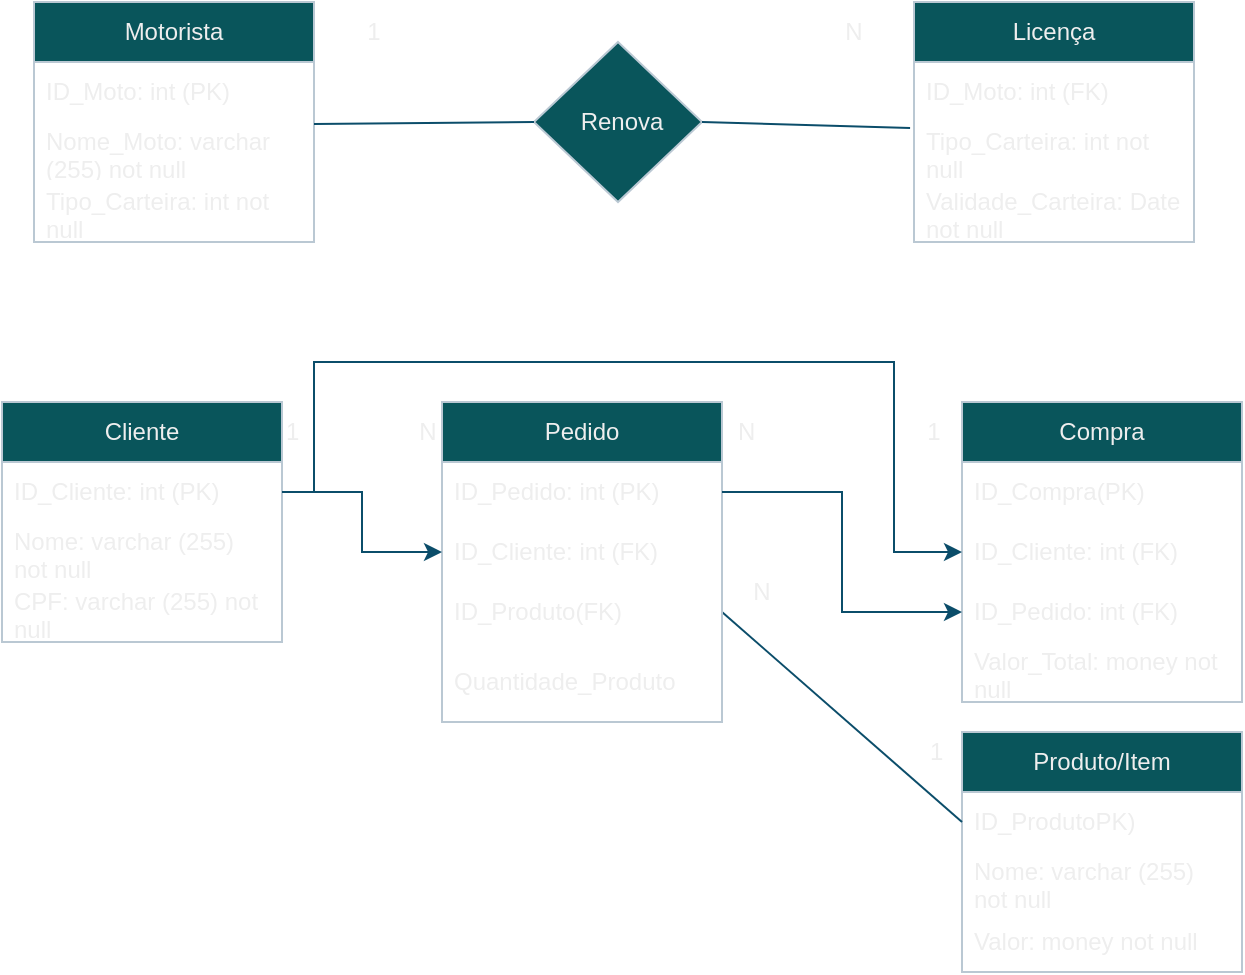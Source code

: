 <mxfile version="21.3.2" type="device">
  <diagram id="dQt0agwAe-GMJVenwY8x" name="Página-1">
    <mxGraphModel dx="1434" dy="756" grid="1" gridSize="10" guides="1" tooltips="1" connect="1" arrows="1" fold="1" page="1" pageScale="1" pageWidth="827" pageHeight="1169" math="0" shadow="0">
      <root>
        <mxCell id="0" />
        <mxCell id="1" parent="0" />
        <mxCell id="Wces-amCk2Uc2cXMd7f4-1" value="Motorista" style="swimlane;fontStyle=0;childLayout=stackLayout;horizontal=1;startSize=30;horizontalStack=0;resizeParent=1;resizeParentMax=0;resizeLast=0;collapsible=1;marginBottom=0;whiteSpace=wrap;html=1;labelBackgroundColor=none;fillColor=#09555B;strokeColor=#BAC8D3;fontColor=#EEEEEE;" parent="1" vertex="1">
          <mxGeometry x="120" y="160" width="140" height="120" as="geometry" />
        </mxCell>
        <mxCell id="Wces-amCk2Uc2cXMd7f4-2" value="ID_Moto: int (PK)" style="text;strokeColor=none;fillColor=none;align=left;verticalAlign=middle;spacingLeft=4;spacingRight=4;overflow=hidden;points=[[0,0.5],[1,0.5]];portConstraint=eastwest;rotatable=0;whiteSpace=wrap;html=1;labelBackgroundColor=none;fontColor=#EEEEEE;" parent="Wces-amCk2Uc2cXMd7f4-1" vertex="1">
          <mxGeometry y="30" width="140" height="30" as="geometry" />
        </mxCell>
        <mxCell id="Wces-amCk2Uc2cXMd7f4-3" value="Nome_Moto: varchar (255) not null" style="text;strokeColor=none;fillColor=none;align=left;verticalAlign=middle;spacingLeft=4;spacingRight=4;overflow=hidden;points=[[0,0.5],[1,0.5]];portConstraint=eastwest;rotatable=0;whiteSpace=wrap;html=1;labelBackgroundColor=none;fontColor=#EEEEEE;" parent="Wces-amCk2Uc2cXMd7f4-1" vertex="1">
          <mxGeometry y="60" width="140" height="30" as="geometry" />
        </mxCell>
        <mxCell id="Wces-amCk2Uc2cXMd7f4-4" value="Tipo_Carteira: int not null" style="text;strokeColor=none;fillColor=none;align=left;verticalAlign=middle;spacingLeft=4;spacingRight=4;overflow=hidden;points=[[0,0.5],[1,0.5]];portConstraint=eastwest;rotatable=0;whiteSpace=wrap;html=1;labelBackgroundColor=none;fontColor=#EEEEEE;" parent="Wces-amCk2Uc2cXMd7f4-1" vertex="1">
          <mxGeometry y="90" width="140" height="30" as="geometry" />
        </mxCell>
        <mxCell id="Wces-amCk2Uc2cXMd7f4-5" value="Licença" style="swimlane;fontStyle=0;childLayout=stackLayout;horizontal=1;startSize=30;horizontalStack=0;resizeParent=1;resizeParentMax=0;resizeLast=0;collapsible=1;marginBottom=0;whiteSpace=wrap;html=1;labelBackgroundColor=none;fillColor=#09555B;strokeColor=#BAC8D3;fontColor=#EEEEEE;" parent="1" vertex="1">
          <mxGeometry x="560" y="160" width="140" height="120" as="geometry" />
        </mxCell>
        <mxCell id="Wces-amCk2Uc2cXMd7f4-6" value="ID_Moto: int (FK)" style="text;strokeColor=none;fillColor=none;align=left;verticalAlign=middle;spacingLeft=4;spacingRight=4;overflow=hidden;points=[[0,0.5],[1,0.5]];portConstraint=eastwest;rotatable=0;whiteSpace=wrap;html=1;labelBackgroundColor=none;fontColor=#EEEEEE;" parent="Wces-amCk2Uc2cXMd7f4-5" vertex="1">
          <mxGeometry y="30" width="140" height="30" as="geometry" />
        </mxCell>
        <mxCell id="Wces-amCk2Uc2cXMd7f4-7" value="Tipo_Carteira: int not null" style="text;strokeColor=none;fillColor=none;align=left;verticalAlign=middle;spacingLeft=4;spacingRight=4;overflow=hidden;points=[[0,0.5],[1,0.5]];portConstraint=eastwest;rotatable=0;whiteSpace=wrap;html=1;labelBackgroundColor=none;fontColor=#EEEEEE;" parent="Wces-amCk2Uc2cXMd7f4-5" vertex="1">
          <mxGeometry y="60" width="140" height="30" as="geometry" />
        </mxCell>
        <mxCell id="Wces-amCk2Uc2cXMd7f4-8" value="Validade_Carteira: Date not null" style="text;strokeColor=none;fillColor=none;align=left;verticalAlign=middle;spacingLeft=4;spacingRight=4;overflow=hidden;points=[[0,0.5],[1,0.5]];portConstraint=eastwest;rotatable=0;whiteSpace=wrap;html=1;labelBackgroundColor=none;fontColor=#EEEEEE;" parent="Wces-amCk2Uc2cXMd7f4-5" vertex="1">
          <mxGeometry y="90" width="140" height="30" as="geometry" />
        </mxCell>
        <mxCell id="Wces-amCk2Uc2cXMd7f4-9" value="" style="rhombus;whiteSpace=wrap;html=1;labelBackgroundColor=none;fillColor=#09555B;strokeColor=#BAC8D3;fontColor=#EEEEEE;" parent="1" vertex="1">
          <mxGeometry x="370" y="180" width="84" height="80" as="geometry" />
        </mxCell>
        <mxCell id="Wces-amCk2Uc2cXMd7f4-10" value="" style="endArrow=none;html=1;rounded=0;exitX=1;exitY=0.033;exitDx=0;exitDy=0;exitPerimeter=0;labelBackgroundColor=none;strokeColor=#0B4D6A;fontColor=default;" parent="1" source="Wces-amCk2Uc2cXMd7f4-3" edge="1">
          <mxGeometry width="50" height="50" relative="1" as="geometry">
            <mxPoint x="300" y="290" as="sourcePoint" />
            <mxPoint x="370" y="220" as="targetPoint" />
            <Array as="points">
              <mxPoint x="260" y="220" />
            </Array>
          </mxGeometry>
        </mxCell>
        <mxCell id="Wces-amCk2Uc2cXMd7f4-11" value="" style="endArrow=none;html=1;rounded=0;entryX=-0.014;entryY=0.1;entryDx=0;entryDy=0;entryPerimeter=0;exitX=1;exitY=0.5;exitDx=0;exitDy=0;labelBackgroundColor=none;strokeColor=#0B4D6A;fontColor=default;" parent="1" source="Wces-amCk2Uc2cXMd7f4-9" target="Wces-amCk2Uc2cXMd7f4-7" edge="1">
          <mxGeometry width="50" height="50" relative="1" as="geometry">
            <mxPoint x="390" y="290" as="sourcePoint" />
            <mxPoint x="440" y="240" as="targetPoint" />
          </mxGeometry>
        </mxCell>
        <mxCell id="Wces-amCk2Uc2cXMd7f4-12" value="Renova&lt;br&gt;" style="text;html=1;strokeColor=none;fillColor=none;align=center;verticalAlign=middle;whiteSpace=wrap;rounded=0;labelBackgroundColor=none;fontColor=#EEEEEE;" parent="1" vertex="1">
          <mxGeometry x="384" y="165" width="60" height="110" as="geometry" />
        </mxCell>
        <mxCell id="Wces-amCk2Uc2cXMd7f4-13" value="1" style="text;html=1;strokeColor=none;fillColor=none;align=center;verticalAlign=middle;whiteSpace=wrap;rounded=0;labelBackgroundColor=none;fontColor=#EEEEEE;" parent="1" vertex="1">
          <mxGeometry x="260" y="160" width="60" height="30" as="geometry" />
        </mxCell>
        <mxCell id="Wces-amCk2Uc2cXMd7f4-14" value="N" style="text;html=1;strokeColor=none;fillColor=none;align=center;verticalAlign=middle;whiteSpace=wrap;rounded=0;labelBackgroundColor=none;fontColor=#EEEEEE;" parent="1" vertex="1">
          <mxGeometry x="500" y="160" width="60" height="30" as="geometry" />
        </mxCell>
        <mxCell id="Wces-amCk2Uc2cXMd7f4-16" value="Cliente" style="swimlane;fontStyle=0;childLayout=stackLayout;horizontal=1;startSize=30;horizontalStack=0;resizeParent=1;resizeParentMax=0;resizeLast=0;collapsible=1;marginBottom=0;whiteSpace=wrap;html=1;labelBackgroundColor=none;fillColor=#09555B;strokeColor=#BAC8D3;fontColor=#EEEEEE;" parent="1" vertex="1">
          <mxGeometry x="104" y="360" width="140" height="120" as="geometry" />
        </mxCell>
        <mxCell id="Wces-amCk2Uc2cXMd7f4-17" value="ID_Cliente: int (PK)" style="text;strokeColor=none;fillColor=none;align=left;verticalAlign=middle;spacingLeft=4;spacingRight=4;overflow=hidden;points=[[0,0.5],[1,0.5]];portConstraint=eastwest;rotatable=0;whiteSpace=wrap;html=1;labelBackgroundColor=none;fontColor=#EEEEEE;" parent="Wces-amCk2Uc2cXMd7f4-16" vertex="1">
          <mxGeometry y="30" width="140" height="30" as="geometry" />
        </mxCell>
        <mxCell id="Wces-amCk2Uc2cXMd7f4-18" value="Nome: varchar (255) not null" style="text;strokeColor=none;fillColor=none;align=left;verticalAlign=middle;spacingLeft=4;spacingRight=4;overflow=hidden;points=[[0,0.5],[1,0.5]];portConstraint=eastwest;rotatable=0;whiteSpace=wrap;html=1;labelBackgroundColor=none;fontColor=#EEEEEE;" parent="Wces-amCk2Uc2cXMd7f4-16" vertex="1">
          <mxGeometry y="60" width="140" height="30" as="geometry" />
        </mxCell>
        <mxCell id="Wces-amCk2Uc2cXMd7f4-19" value="CPF: varchar (255) not null&amp;nbsp;" style="text;strokeColor=none;fillColor=none;align=left;verticalAlign=middle;spacingLeft=4;spacingRight=4;overflow=hidden;points=[[0,0.5],[1,0.5]];portConstraint=eastwest;rotatable=0;whiteSpace=wrap;html=1;labelBackgroundColor=none;fontColor=#EEEEEE;" parent="Wces-amCk2Uc2cXMd7f4-16" vertex="1">
          <mxGeometry y="90" width="140" height="30" as="geometry" />
        </mxCell>
        <mxCell id="Wces-amCk2Uc2cXMd7f4-20" value="Produto/Item" style="swimlane;fontStyle=0;childLayout=stackLayout;horizontal=1;startSize=30;horizontalStack=0;resizeParent=1;resizeParentMax=0;resizeLast=0;collapsible=1;marginBottom=0;whiteSpace=wrap;html=1;labelBackgroundColor=none;fillColor=#09555B;strokeColor=#BAC8D3;fontColor=#EEEEEE;" parent="1" vertex="1">
          <mxGeometry x="584" y="525" width="140" height="120" as="geometry" />
        </mxCell>
        <mxCell id="Wces-amCk2Uc2cXMd7f4-21" value="ID_ProdutoPK)" style="text;strokeColor=none;fillColor=none;align=left;verticalAlign=middle;spacingLeft=4;spacingRight=4;overflow=hidden;points=[[0,0.5],[1,0.5]];portConstraint=eastwest;rotatable=0;whiteSpace=wrap;html=1;labelBackgroundColor=none;fontColor=#EEEEEE;" parent="Wces-amCk2Uc2cXMd7f4-20" vertex="1">
          <mxGeometry y="30" width="140" height="30" as="geometry" />
        </mxCell>
        <mxCell id="Wces-amCk2Uc2cXMd7f4-22" value="Nome: varchar (255) not null" style="text;strokeColor=none;fillColor=none;align=left;verticalAlign=middle;spacingLeft=4;spacingRight=4;overflow=hidden;points=[[0,0.5],[1,0.5]];portConstraint=eastwest;rotatable=0;whiteSpace=wrap;html=1;labelBackgroundColor=none;fontColor=#EEEEEE;" parent="Wces-amCk2Uc2cXMd7f4-20" vertex="1">
          <mxGeometry y="60" width="140" height="30" as="geometry" />
        </mxCell>
        <mxCell id="Wces-amCk2Uc2cXMd7f4-41" value="Valor: money not null" style="text;strokeColor=none;fillColor=none;align=left;verticalAlign=middle;spacingLeft=4;spacingRight=4;overflow=hidden;points=[[0,0.5],[1,0.5]];portConstraint=eastwest;rotatable=0;whiteSpace=wrap;html=1;labelBackgroundColor=none;fontColor=#EEEEEE;" parent="Wces-amCk2Uc2cXMd7f4-20" vertex="1">
          <mxGeometry y="90" width="140" height="30" as="geometry" />
        </mxCell>
        <mxCell id="Wces-amCk2Uc2cXMd7f4-26" value="" style="endArrow=none;html=1;rounded=0;entryX=0;entryY=0.5;entryDx=0;entryDy=0;exitX=1;exitY=0.5;exitDx=0;exitDy=0;labelBackgroundColor=none;strokeColor=#0B4D6A;fontColor=default;" parent="1" target="Wces-amCk2Uc2cXMd7f4-21" edge="1">
          <mxGeometry width="50" height="50" relative="1" as="geometry">
            <mxPoint x="464" y="465" as="sourcePoint" />
            <mxPoint x="514" y="580" as="targetPoint" />
            <Array as="points" />
          </mxGeometry>
        </mxCell>
        <mxCell id="Wces-amCk2Uc2cXMd7f4-30" value="Pedido" style="swimlane;fontStyle=0;childLayout=stackLayout;horizontal=1;startSize=30;horizontalStack=0;resizeParent=1;resizeParentMax=0;resizeLast=0;collapsible=1;marginBottom=0;whiteSpace=wrap;html=1;labelBackgroundColor=none;fillColor=#09555B;strokeColor=#BAC8D3;fontColor=#EEEEEE;" parent="1" vertex="1">
          <mxGeometry x="324" y="360" width="140" height="160" as="geometry" />
        </mxCell>
        <mxCell id="Wces-amCk2Uc2cXMd7f4-32" value="ID_Pedido: int (PK)" style="text;strokeColor=none;fillColor=none;align=left;verticalAlign=middle;spacingLeft=4;spacingRight=4;overflow=hidden;points=[[0,0.5],[1,0.5]];portConstraint=eastwest;rotatable=0;whiteSpace=wrap;html=1;labelBackgroundColor=none;fontColor=#EEEEEE;" parent="Wces-amCk2Uc2cXMd7f4-30" vertex="1">
          <mxGeometry y="30" width="140" height="30" as="geometry" />
        </mxCell>
        <mxCell id="Wces-amCk2Uc2cXMd7f4-31" value="ID_Cliente: int (FK)" style="text;strokeColor=none;fillColor=none;align=left;verticalAlign=middle;spacingLeft=4;spacingRight=4;overflow=hidden;points=[[0,0.5],[1,0.5]];portConstraint=eastwest;rotatable=0;whiteSpace=wrap;html=1;labelBackgroundColor=none;fontColor=#EEEEEE;" parent="Wces-amCk2Uc2cXMd7f4-30" vertex="1">
          <mxGeometry y="60" width="140" height="30" as="geometry" />
        </mxCell>
        <mxCell id="HHFJuVcdA6Da60sgqqdm-1" value="ID_Produto(FK)" style="text;strokeColor=none;fillColor=none;align=left;verticalAlign=middle;spacingLeft=4;spacingRight=4;overflow=hidden;points=[[0,0.5],[1,0.5]];portConstraint=eastwest;rotatable=0;whiteSpace=wrap;html=1;labelBackgroundColor=none;fontColor=#EEEEEE;" vertex="1" parent="Wces-amCk2Uc2cXMd7f4-30">
          <mxGeometry y="90" width="140" height="30" as="geometry" />
        </mxCell>
        <mxCell id="Wces-amCk2Uc2cXMd7f4-33" value="Quantidade_Produto" style="text;strokeColor=none;fillColor=none;align=left;verticalAlign=middle;spacingLeft=4;spacingRight=4;overflow=hidden;points=[[0,0.5],[1,0.5]];portConstraint=eastwest;rotatable=0;whiteSpace=wrap;html=1;labelBackgroundColor=none;fontColor=#EEEEEE;" parent="Wces-amCk2Uc2cXMd7f4-30" vertex="1">
          <mxGeometry y="120" width="140" height="40" as="geometry" />
        </mxCell>
        <mxCell id="Wces-amCk2Uc2cXMd7f4-35" value="1&amp;nbsp; &amp;nbsp; &amp;nbsp; &amp;nbsp; &amp;nbsp; &amp;nbsp; &amp;nbsp; &amp;nbsp; &amp;nbsp; N" style="text;html=1;strokeColor=none;fillColor=none;align=left;verticalAlign=middle;whiteSpace=wrap;rounded=0;labelBackgroundColor=none;fontColor=#EEEEEE;" parent="1" vertex="1">
          <mxGeometry x="244" y="360" width="80" height="30" as="geometry" />
        </mxCell>
        <mxCell id="Wces-amCk2Uc2cXMd7f4-36" value="N&amp;nbsp; &amp;nbsp; &amp;nbsp; &amp;nbsp; &amp;nbsp; &amp;nbsp; &amp;nbsp;" style="text;html=1;strokeColor=none;fillColor=none;align=left;verticalAlign=middle;whiteSpace=wrap;rounded=0;labelBackgroundColor=none;fontColor=#EEEEEE;" parent="1" vertex="1">
          <mxGeometry x="470" y="360" width="80" height="30" as="geometry" />
        </mxCell>
        <mxCell id="Wces-amCk2Uc2cXMd7f4-37" value="Compra" style="swimlane;fontStyle=0;childLayout=stackLayout;horizontal=1;startSize=30;horizontalStack=0;resizeParent=1;resizeParentMax=0;resizeLast=0;collapsible=1;marginBottom=0;whiteSpace=wrap;html=1;labelBackgroundColor=none;fillColor=#09555B;strokeColor=#BAC8D3;fontColor=#EEEEEE;" parent="1" vertex="1">
          <mxGeometry x="584" y="360" width="140" height="150" as="geometry" />
        </mxCell>
        <mxCell id="HHFJuVcdA6Da60sgqqdm-3" value="ID_Compra(PK)" style="text;strokeColor=none;fillColor=none;align=left;verticalAlign=middle;spacingLeft=4;spacingRight=4;overflow=hidden;points=[[0,0.5],[1,0.5]];portConstraint=eastwest;rotatable=0;whiteSpace=wrap;html=1;labelBackgroundColor=none;fontColor=#EEEEEE;" vertex="1" parent="Wces-amCk2Uc2cXMd7f4-37">
          <mxGeometry y="30" width="140" height="30" as="geometry" />
        </mxCell>
        <mxCell id="Wces-amCk2Uc2cXMd7f4-38" value="ID_Cliente: int (FK)" style="text;strokeColor=none;fillColor=none;align=left;verticalAlign=middle;spacingLeft=4;spacingRight=4;overflow=hidden;points=[[0,0.5],[1,0.5]];portConstraint=eastwest;rotatable=0;whiteSpace=wrap;html=1;labelBackgroundColor=none;fontColor=#EEEEEE;" parent="Wces-amCk2Uc2cXMd7f4-37" vertex="1">
          <mxGeometry y="60" width="140" height="30" as="geometry" />
        </mxCell>
        <mxCell id="Wces-amCk2Uc2cXMd7f4-39" value="ID_Pedido: int (FK)" style="text;strokeColor=none;fillColor=none;align=left;verticalAlign=middle;spacingLeft=4;spacingRight=4;overflow=hidden;points=[[0,0.5],[1,0.5]];portConstraint=eastwest;rotatable=0;whiteSpace=wrap;html=1;labelBackgroundColor=none;fontColor=#EEEEEE;" parent="Wces-amCk2Uc2cXMd7f4-37" vertex="1">
          <mxGeometry y="90" width="140" height="30" as="geometry" />
        </mxCell>
        <mxCell id="Wces-amCk2Uc2cXMd7f4-40" value="Valor_Total: money not null" style="text;strokeColor=none;fillColor=none;align=left;verticalAlign=middle;spacingLeft=4;spacingRight=4;overflow=hidden;points=[[0,0.5],[1,0.5]];portConstraint=eastwest;rotatable=0;whiteSpace=wrap;html=1;labelBackgroundColor=none;fontColor=#EEEEEE;" parent="Wces-amCk2Uc2cXMd7f4-37" vertex="1">
          <mxGeometry y="120" width="140" height="30" as="geometry" />
        </mxCell>
        <mxCell id="Wces-amCk2Uc2cXMd7f4-46" value="1" style="text;html=1;strokeColor=none;fillColor=none;align=center;verticalAlign=middle;whiteSpace=wrap;rounded=0;labelBackgroundColor=none;fontColor=#EEEEEE;" parent="1" vertex="1">
          <mxGeometry x="540" y="360" width="60" height="30" as="geometry" />
        </mxCell>
        <mxCell id="Wces-amCk2Uc2cXMd7f4-48" value="N" style="text;html=1;strokeColor=none;fillColor=none;align=center;verticalAlign=middle;whiteSpace=wrap;rounded=0;labelBackgroundColor=none;fontColor=#EEEEEE;" parent="1" vertex="1">
          <mxGeometry x="454" y="440" width="60" height="30" as="geometry" />
        </mxCell>
        <mxCell id="Wces-amCk2Uc2cXMd7f4-49" value="&amp;nbsp; &amp;nbsp; &amp;nbsp; &amp;nbsp; 1" style="text;html=1;strokeColor=none;fillColor=none;align=center;verticalAlign=middle;whiteSpace=wrap;rounded=0;labelBackgroundColor=none;fontColor=#EEEEEE;" parent="1" vertex="1">
          <mxGeometry x="528" y="520" width="60" height="30" as="geometry" />
        </mxCell>
        <mxCell id="HHFJuVcdA6Da60sgqqdm-4" style="edgeStyle=orthogonalEdgeStyle;rounded=0;orthogonalLoop=1;jettySize=auto;html=1;exitX=1;exitY=0.5;exitDx=0;exitDy=0;entryX=0;entryY=0.5;entryDx=0;entryDy=0;strokeColor=#0B4D6A;" edge="1" parent="1" source="Wces-amCk2Uc2cXMd7f4-17" target="Wces-amCk2Uc2cXMd7f4-38">
          <mxGeometry relative="1" as="geometry">
            <Array as="points">
              <mxPoint x="260" y="405" />
              <mxPoint x="260" y="340" />
              <mxPoint x="550" y="340" />
              <mxPoint x="550" y="435" />
            </Array>
          </mxGeometry>
        </mxCell>
        <mxCell id="HHFJuVcdA6Da60sgqqdm-5" style="edgeStyle=orthogonalEdgeStyle;rounded=0;orthogonalLoop=1;jettySize=auto;html=1;exitX=1;exitY=0.5;exitDx=0;exitDy=0;entryX=0;entryY=0.5;entryDx=0;entryDy=0;strokeColor=#0B4D6A;" edge="1" parent="1" source="Wces-amCk2Uc2cXMd7f4-17" target="Wces-amCk2Uc2cXMd7f4-31">
          <mxGeometry relative="1" as="geometry" />
        </mxCell>
        <mxCell id="HHFJuVcdA6Da60sgqqdm-6" style="edgeStyle=orthogonalEdgeStyle;rounded=0;orthogonalLoop=1;jettySize=auto;html=1;exitX=1;exitY=0.5;exitDx=0;exitDy=0;entryX=0;entryY=0.5;entryDx=0;entryDy=0;strokeColor=#0B4D6A;" edge="1" parent="1" source="Wces-amCk2Uc2cXMd7f4-32" target="Wces-amCk2Uc2cXMd7f4-39">
          <mxGeometry relative="1" as="geometry" />
        </mxCell>
      </root>
    </mxGraphModel>
  </diagram>
</mxfile>
